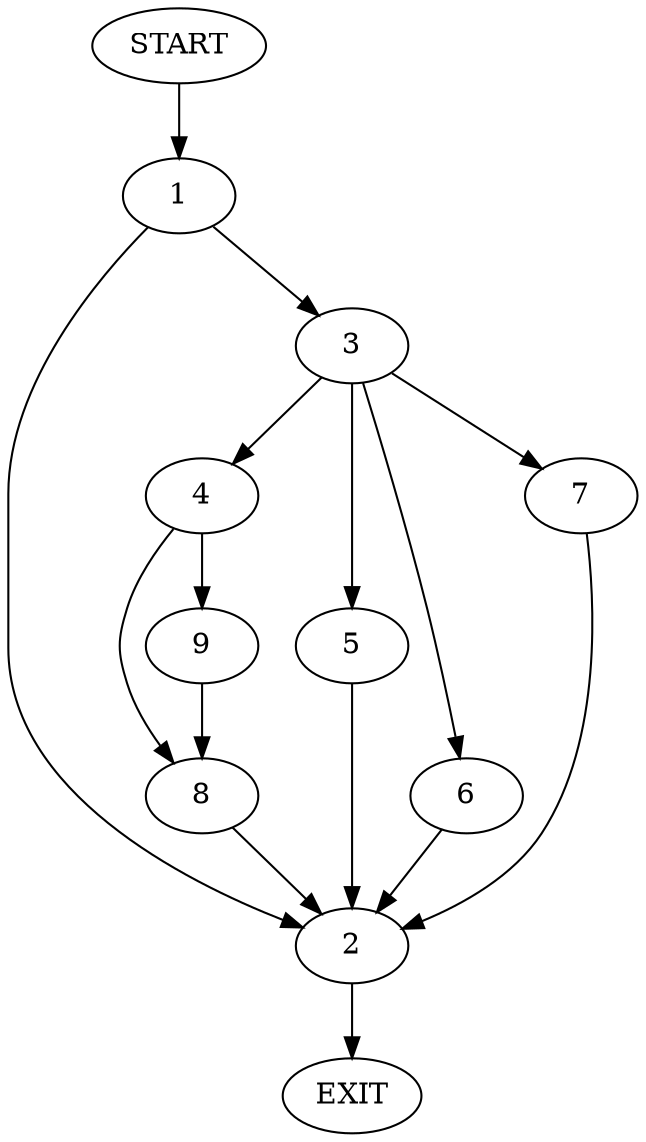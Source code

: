 digraph {
0 [label="START"]
10 [label="EXIT"]
0 -> 1
1 -> 2
1 -> 3
2 -> 10
3 -> 4
3 -> 5
3 -> 6
3 -> 7
7 -> 2
5 -> 2
4 -> 8
4 -> 9
6 -> 2
9 -> 8
8 -> 2
}
